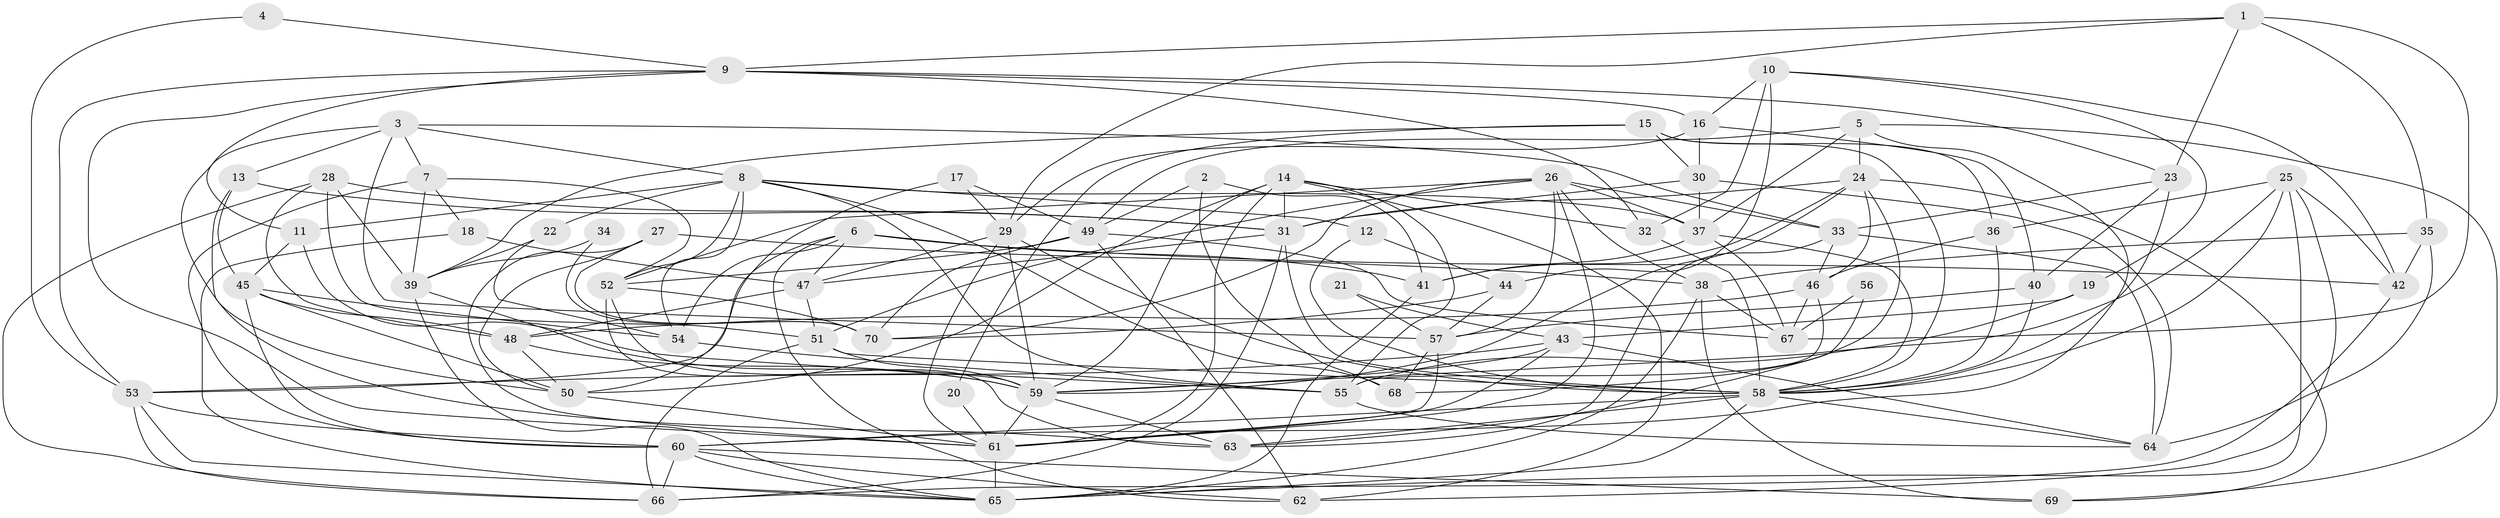 // original degree distribution, {3: 0.3, 4: 0.2571428571428571, 6: 0.06428571428571428, 5: 0.22857142857142856, 8: 0.014285714285714285, 2: 0.10714285714285714, 9: 0.007142857142857143, 7: 0.02142857142857143}
// Generated by graph-tools (version 1.1) at 2025/26/03/09/25 03:26:16]
// undirected, 70 vertices, 197 edges
graph export_dot {
graph [start="1"]
  node [color=gray90,style=filled];
  1;
  2;
  3;
  4;
  5;
  6;
  7;
  8;
  9;
  10;
  11;
  12;
  13;
  14;
  15;
  16;
  17;
  18;
  19;
  20;
  21;
  22;
  23;
  24;
  25;
  26;
  27;
  28;
  29;
  30;
  31;
  32;
  33;
  34;
  35;
  36;
  37;
  38;
  39;
  40;
  41;
  42;
  43;
  44;
  45;
  46;
  47;
  48;
  49;
  50;
  51;
  52;
  53;
  54;
  55;
  56;
  57;
  58;
  59;
  60;
  61;
  62;
  63;
  64;
  65;
  66;
  67;
  68;
  69;
  70;
  1 -- 9 [weight=1.0];
  1 -- 23 [weight=1.0];
  1 -- 29 [weight=1.0];
  1 -- 35 [weight=1.0];
  1 -- 67 [weight=1.0];
  2 -- 41 [weight=2.0];
  2 -- 49 [weight=1.0];
  2 -- 68 [weight=1.0];
  3 -- 7 [weight=1.0];
  3 -- 8 [weight=1.0];
  3 -- 13 [weight=1.0];
  3 -- 33 [weight=1.0];
  3 -- 57 [weight=1.0];
  3 -- 63 [weight=1.0];
  4 -- 9 [weight=1.0];
  4 -- 53 [weight=1.0];
  5 -- 24 [weight=1.0];
  5 -- 37 [weight=1.0];
  5 -- 49 [weight=1.0];
  5 -- 60 [weight=1.0];
  5 -- 69 [weight=1.0];
  6 -- 41 [weight=1.0];
  6 -- 42 [weight=2.0];
  6 -- 47 [weight=1.0];
  6 -- 53 [weight=1.0];
  6 -- 54 [weight=1.0];
  6 -- 62 [weight=1.0];
  7 -- 18 [weight=1.0];
  7 -- 39 [weight=1.0];
  7 -- 52 [weight=1.0];
  7 -- 60 [weight=1.0];
  8 -- 11 [weight=1.0];
  8 -- 12 [weight=1.0];
  8 -- 22 [weight=1.0];
  8 -- 37 [weight=1.0];
  8 -- 52 [weight=2.0];
  8 -- 54 [weight=1.0];
  8 -- 55 [weight=1.0];
  8 -- 68 [weight=1.0];
  9 -- 11 [weight=1.0];
  9 -- 16 [weight=1.0];
  9 -- 23 [weight=1.0];
  9 -- 32 [weight=1.0];
  9 -- 53 [weight=1.0];
  9 -- 61 [weight=1.0];
  10 -- 16 [weight=1.0];
  10 -- 19 [weight=1.0];
  10 -- 32 [weight=1.0];
  10 -- 42 [weight=1.0];
  10 -- 44 [weight=1.0];
  11 -- 45 [weight=2.0];
  11 -- 55 [weight=1.0];
  12 -- 44 [weight=1.0];
  12 -- 58 [weight=1.0];
  13 -- 31 [weight=1.0];
  13 -- 45 [weight=1.0];
  13 -- 50 [weight=1.0];
  14 -- 31 [weight=1.0];
  14 -- 32 [weight=1.0];
  14 -- 50 [weight=1.0];
  14 -- 55 [weight=1.0];
  14 -- 59 [weight=1.0];
  14 -- 61 [weight=1.0];
  14 -- 62 [weight=1.0];
  15 -- 20 [weight=1.0];
  15 -- 30 [weight=1.0];
  15 -- 36 [weight=1.0];
  15 -- 39 [weight=1.0];
  15 -- 58 [weight=1.0];
  16 -- 29 [weight=1.0];
  16 -- 30 [weight=1.0];
  16 -- 40 [weight=1.0];
  17 -- 29 [weight=1.0];
  17 -- 49 [weight=1.0];
  17 -- 50 [weight=1.0];
  18 -- 47 [weight=1.0];
  18 -- 65 [weight=1.0];
  19 -- 43 [weight=1.0];
  19 -- 55 [weight=1.0];
  20 -- 61 [weight=1.0];
  21 -- 43 [weight=1.0];
  21 -- 57 [weight=1.0];
  22 -- 39 [weight=1.0];
  22 -- 54 [weight=1.0];
  23 -- 33 [weight=1.0];
  23 -- 40 [weight=1.0];
  23 -- 58 [weight=1.0];
  24 -- 31 [weight=1.0];
  24 -- 41 [weight=1.0];
  24 -- 46 [weight=1.0];
  24 -- 59 [weight=1.0];
  24 -- 68 [weight=1.0];
  24 -- 69 [weight=1.0];
  25 -- 36 [weight=1.0];
  25 -- 42 [weight=1.0];
  25 -- 58 [weight=1.0];
  25 -- 59 [weight=1.0];
  25 -- 62 [weight=1.0];
  25 -- 65 [weight=1.0];
  26 -- 33 [weight=1.0];
  26 -- 37 [weight=1.0];
  26 -- 38 [weight=1.0];
  26 -- 51 [weight=1.0];
  26 -- 52 [weight=1.0];
  26 -- 57 [weight=1.0];
  26 -- 61 [weight=1.0];
  26 -- 70 [weight=1.0];
  27 -- 38 [weight=1.0];
  27 -- 50 [weight=1.0];
  27 -- 61 [weight=1.0];
  27 -- 70 [weight=1.0];
  28 -- 31 [weight=1.0];
  28 -- 39 [weight=1.0];
  28 -- 48 [weight=1.0];
  28 -- 51 [weight=1.0];
  28 -- 66 [weight=1.0];
  29 -- 47 [weight=1.0];
  29 -- 58 [weight=1.0];
  29 -- 59 [weight=1.0];
  29 -- 61 [weight=1.0];
  30 -- 31 [weight=1.0];
  30 -- 37 [weight=1.0];
  30 -- 64 [weight=1.0];
  31 -- 47 [weight=1.0];
  31 -- 58 [weight=1.0];
  31 -- 66 [weight=1.0];
  32 -- 58 [weight=2.0];
  33 -- 46 [weight=1.0];
  33 -- 63 [weight=1.0];
  33 -- 64 [weight=1.0];
  34 -- 39 [weight=1.0];
  34 -- 70 [weight=1.0];
  35 -- 38 [weight=1.0];
  35 -- 42 [weight=1.0];
  35 -- 64 [weight=1.0];
  36 -- 46 [weight=1.0];
  36 -- 58 [weight=1.0];
  37 -- 41 [weight=1.0];
  37 -- 58 [weight=2.0];
  37 -- 67 [weight=2.0];
  38 -- 65 [weight=1.0];
  38 -- 67 [weight=1.0];
  38 -- 69 [weight=1.0];
  39 -- 59 [weight=1.0];
  39 -- 65 [weight=1.0];
  40 -- 57 [weight=1.0];
  40 -- 58 [weight=1.0];
  41 -- 65 [weight=1.0];
  42 -- 66 [weight=1.0];
  43 -- 53 [weight=1.0];
  43 -- 59 [weight=1.0];
  43 -- 61 [weight=1.0];
  43 -- 64 [weight=1.0];
  44 -- 57 [weight=1.0];
  44 -- 70 [weight=1.0];
  45 -- 48 [weight=1.0];
  45 -- 50 [weight=1.0];
  45 -- 54 [weight=1.0];
  45 -- 60 [weight=1.0];
  46 -- 48 [weight=1.0];
  46 -- 55 [weight=1.0];
  46 -- 67 [weight=1.0];
  47 -- 48 [weight=1.0];
  47 -- 51 [weight=1.0];
  48 -- 50 [weight=1.0];
  48 -- 59 [weight=1.0];
  49 -- 52 [weight=1.0];
  49 -- 62 [weight=1.0];
  49 -- 67 [weight=1.0];
  49 -- 70 [weight=1.0];
  50 -- 61 [weight=2.0];
  51 -- 58 [weight=1.0];
  51 -- 59 [weight=2.0];
  51 -- 66 [weight=1.0];
  52 -- 59 [weight=1.0];
  52 -- 63 [weight=1.0];
  52 -- 70 [weight=1.0];
  53 -- 60 [weight=1.0];
  53 -- 65 [weight=1.0];
  53 -- 66 [weight=1.0];
  54 -- 55 [weight=1.0];
  55 -- 64 [weight=1.0];
  56 -- 63 [weight=1.0];
  56 -- 67 [weight=1.0];
  57 -- 61 [weight=2.0];
  57 -- 68 [weight=2.0];
  58 -- 60 [weight=1.0];
  58 -- 63 [weight=1.0];
  58 -- 64 [weight=1.0];
  58 -- 65 [weight=1.0];
  59 -- 61 [weight=1.0];
  59 -- 63 [weight=1.0];
  60 -- 62 [weight=1.0];
  60 -- 65 [weight=1.0];
  60 -- 66 [weight=1.0];
  60 -- 69 [weight=1.0];
  61 -- 65 [weight=1.0];
}
